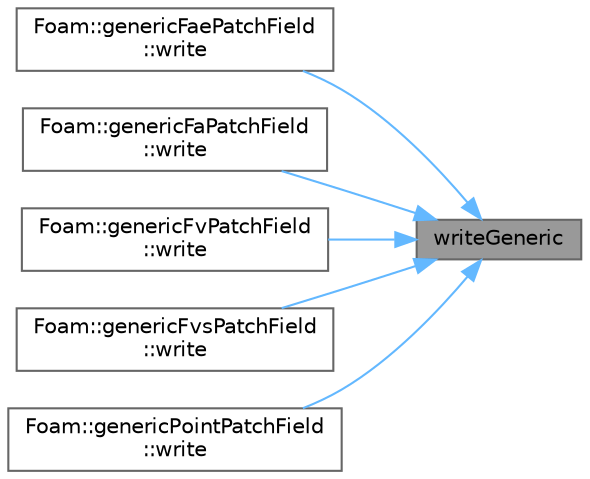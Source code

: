 digraph "writeGeneric"
{
 // LATEX_PDF_SIZE
  bgcolor="transparent";
  edge [fontname=Helvetica,fontsize=10,labelfontname=Helvetica,labelfontsize=10];
  node [fontname=Helvetica,fontsize=10,shape=box,height=0.2,width=0.4];
  rankdir="RL";
  Node1 [id="Node000001",label="writeGeneric",height=0.2,width=0.4,color="gray40", fillcolor="grey60", style="filled", fontcolor="black",tooltip=" "];
  Node1 -> Node2 [id="edge1_Node000001_Node000002",dir="back",color="steelblue1",style="solid",tooltip=" "];
  Node2 [id="Node000002",label="Foam::genericFaePatchField\l::write",height=0.2,width=0.4,color="grey40", fillcolor="white", style="filled",URL="$classFoam_1_1genericFaePatchField.html#a293fdfec8bdfbd5c3913ab4c9f3454ff",tooltip=" "];
  Node1 -> Node3 [id="edge2_Node000001_Node000003",dir="back",color="steelblue1",style="solid",tooltip=" "];
  Node3 [id="Node000003",label="Foam::genericFaPatchField\l::write",height=0.2,width=0.4,color="grey40", fillcolor="white", style="filled",URL="$classFoam_1_1genericFaPatchField.html#a293fdfec8bdfbd5c3913ab4c9f3454ff",tooltip=" "];
  Node1 -> Node4 [id="edge3_Node000001_Node000004",dir="back",color="steelblue1",style="solid",tooltip=" "];
  Node4 [id="Node000004",label="Foam::genericFvPatchField\l::write",height=0.2,width=0.4,color="grey40", fillcolor="white", style="filled",URL="$classFoam_1_1genericFvPatchField.html#a293fdfec8bdfbd5c3913ab4c9f3454ff",tooltip=" "];
  Node1 -> Node5 [id="edge4_Node000001_Node000005",dir="back",color="steelblue1",style="solid",tooltip=" "];
  Node5 [id="Node000005",label="Foam::genericFvsPatchField\l::write",height=0.2,width=0.4,color="grey40", fillcolor="white", style="filled",URL="$classFoam_1_1genericFvsPatchField.html#a293fdfec8bdfbd5c3913ab4c9f3454ff",tooltip=" "];
  Node1 -> Node6 [id="edge5_Node000001_Node000006",dir="back",color="steelblue1",style="solid",tooltip=" "];
  Node6 [id="Node000006",label="Foam::genericPointPatchField\l::write",height=0.2,width=0.4,color="grey40", fillcolor="white", style="filled",URL="$classFoam_1_1genericPointPatchField.html#a293fdfec8bdfbd5c3913ab4c9f3454ff",tooltip=" "];
}
